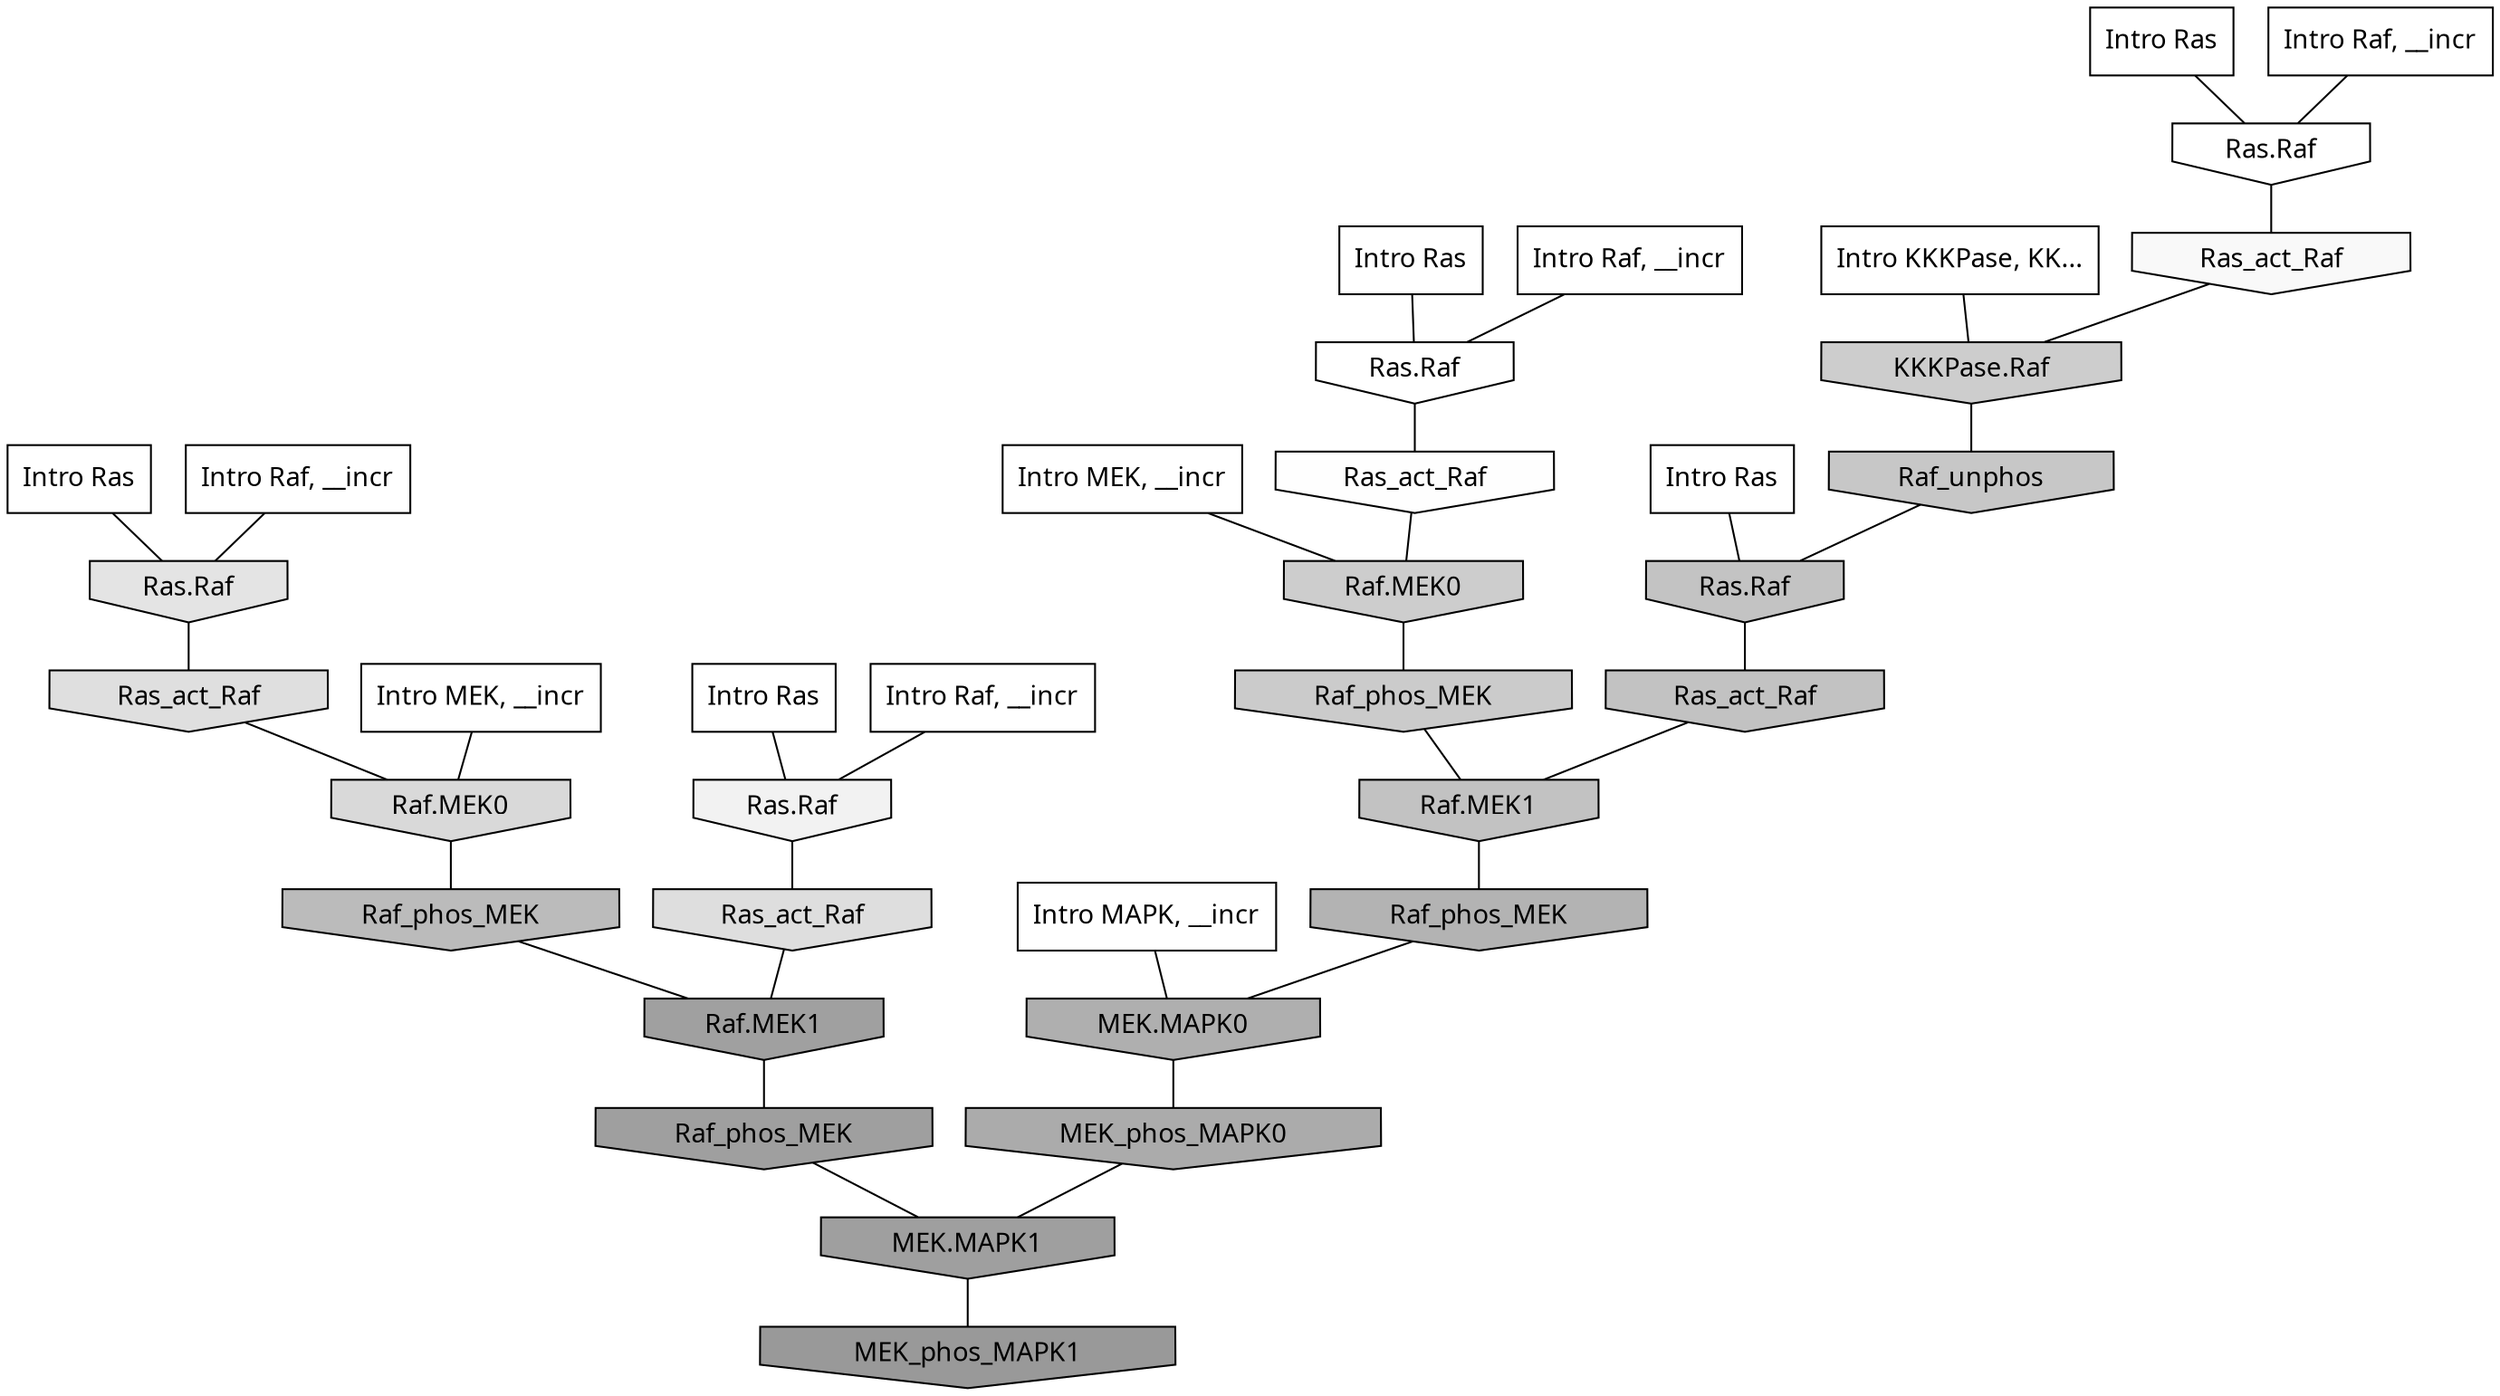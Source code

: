 digraph G{
  rankdir="TB";
  ranksep=0.30;
  node [fontname="CMU Serif"];
  edge [fontname="CMU Serif"];
  
  9 [label="Intro Ras", shape=rectangle, style=filled, fillcolor="0.000 0.000 1.000"]
  
  35 [label="Intro Ras", shape=rectangle, style=filled, fillcolor="0.000 0.000 1.000"]
  
  41 [label="Intro Ras", shape=rectangle, style=filled, fillcolor="0.000 0.000 1.000"]
  
  49 [label="Intro Ras", shape=rectangle, style=filled, fillcolor="0.000 0.000 1.000"]
  
  73 [label="Intro Ras", shape=rectangle, style=filled, fillcolor="0.000 0.000 1.000"]
  
  267 [label="Intro Raf, __incr", shape=rectangle, style=filled, fillcolor="0.000 0.000 1.000"]
  
  713 [label="Intro Raf, __incr", shape=rectangle, style=filled, fillcolor="0.000 0.000 1.000"]
  
  824 [label="Intro Raf, __incr", shape=rectangle, style=filled, fillcolor="0.000 0.000 1.000"]
  
  938 [label="Intro Raf, __incr", shape=rectangle, style=filled, fillcolor="0.000 0.000 1.000"]
  
  1270 [label="Intro MEK, __incr", shape=rectangle, style=filled, fillcolor="0.000 0.000 1.000"]
  
  1978 [label="Intro MEK, __incr", shape=rectangle, style=filled, fillcolor="0.000 0.000 1.000"]
  
  2939 [label="Intro MAPK, __incr", shape=rectangle, style=filled, fillcolor="0.000 0.000 1.000"]
  
  3183 [label="Intro KKKPase, KK...", shape=rectangle, style=filled, fillcolor="0.000 0.000 1.000"]
  
  3267 [label="Ras.Raf", shape=invhouse, style=filled, fillcolor="0.000 0.000 1.000"]
  
  3301 [label="Ras.Raf", shape=invhouse, style=filled, fillcolor="0.000 0.000 1.000"]
  
  3336 [label="Ras_act_Raf", shape=invhouse, style=filled, fillcolor="0.000 0.000 0.996"]
  
  3472 [label="Ras_act_Raf", shape=invhouse, style=filled, fillcolor="0.000 0.000 0.973"]
  
  3656 [label="Ras.Raf", shape=invhouse, style=filled, fillcolor="0.000 0.000 0.947"]
  
  4359 [label="Ras.Raf", shape=invhouse, style=filled, fillcolor="0.000 0.000 0.893"]
  
  4646 [label="Ras_act_Raf", shape=invhouse, style=filled, fillcolor="0.000 0.000 0.873"]
  
  4745 [label="Ras_act_Raf", shape=invhouse, style=filled, fillcolor="0.000 0.000 0.868"]
  
  4980 [label="Raf.MEK0", shape=invhouse, style=filled, fillcolor="0.000 0.000 0.851"]
  
  5742 [label="Raf.MEK0", shape=invhouse, style=filled, fillcolor="0.000 0.000 0.804"]
  
  5812 [label="KKKPase.Raf", shape=invhouse, style=filled, fillcolor="0.000 0.000 0.801"]
  
  5965 [label="Raf_phos_MEK", shape=invhouse, style=filled, fillcolor="0.000 0.000 0.793"]
  
  6199 [label="Raf_unphos", shape=invhouse, style=filled, fillcolor="0.000 0.000 0.778"]
  
  6567 [label="Ras.Raf", shape=invhouse, style=filled, fillcolor="0.000 0.000 0.763"]
  
  6675 [label="Ras_act_Raf", shape=invhouse, style=filled, fillcolor="0.000 0.000 0.758"]
  
  6678 [label="Raf.MEK1", shape=invhouse, style=filled, fillcolor="0.000 0.000 0.758"]
  
  7422 [label="Raf_phos_MEK", shape=invhouse, style=filled, fillcolor="0.000 0.000 0.731"]
  
  8329 [label="Raf_phos_MEK", shape=invhouse, style=filled, fillcolor="0.000 0.000 0.701"]
  
  8822 [label="MEK.MAPK0", shape=invhouse, style=filled, fillcolor="0.000 0.000 0.685"]
  
  9299 [label="MEK_phos_MAPK0", shape=invhouse, style=filled, fillcolor="0.000 0.000 0.671"]
  
  11306 [label="Raf.MEK1", shape=invhouse, style=filled, fillcolor="0.000 0.000 0.626"]
  
  11415 [label="Raf_phos_MEK", shape=invhouse, style=filled, fillcolor="0.000 0.000 0.624"]
  
  11423 [label="MEK.MAPK1", shape=invhouse, style=filled, fillcolor="0.000 0.000 0.624"]
  
  12762 [label="MEK_phos_MAPK1", shape=invhouse, style=filled, fillcolor="0.000 0.000 0.600"]
  
  
  11423 -> 12762 [dir=none, color="0.000 0.000 0.000"] 
  11415 -> 11423 [dir=none, color="0.000 0.000 0.000"] 
  11306 -> 11415 [dir=none, color="0.000 0.000 0.000"] 
  9299 -> 11423 [dir=none, color="0.000 0.000 0.000"] 
  8822 -> 9299 [dir=none, color="0.000 0.000 0.000"] 
  8329 -> 8822 [dir=none, color="0.000 0.000 0.000"] 
  7422 -> 11306 [dir=none, color="0.000 0.000 0.000"] 
  6678 -> 8329 [dir=none, color="0.000 0.000 0.000"] 
  6675 -> 6678 [dir=none, color="0.000 0.000 0.000"] 
  6567 -> 6675 [dir=none, color="0.000 0.000 0.000"] 
  6199 -> 6567 [dir=none, color="0.000 0.000 0.000"] 
  5965 -> 6678 [dir=none, color="0.000 0.000 0.000"] 
  5812 -> 6199 [dir=none, color="0.000 0.000 0.000"] 
  5742 -> 5965 [dir=none, color="0.000 0.000 0.000"] 
  4980 -> 7422 [dir=none, color="0.000 0.000 0.000"] 
  4745 -> 11306 [dir=none, color="0.000 0.000 0.000"] 
  4646 -> 4980 [dir=none, color="0.000 0.000 0.000"] 
  4359 -> 4646 [dir=none, color="0.000 0.000 0.000"] 
  3656 -> 4745 [dir=none, color="0.000 0.000 0.000"] 
  3472 -> 5812 [dir=none, color="0.000 0.000 0.000"] 
  3336 -> 5742 [dir=none, color="0.000 0.000 0.000"] 
  3301 -> 3336 [dir=none, color="0.000 0.000 0.000"] 
  3267 -> 3472 [dir=none, color="0.000 0.000 0.000"] 
  3183 -> 5812 [dir=none, color="0.000 0.000 0.000"] 
  2939 -> 8822 [dir=none, color="0.000 0.000 0.000"] 
  1978 -> 4980 [dir=none, color="0.000 0.000 0.000"] 
  1270 -> 5742 [dir=none, color="0.000 0.000 0.000"] 
  938 -> 3267 [dir=none, color="0.000 0.000 0.000"] 
  824 -> 3301 [dir=none, color="0.000 0.000 0.000"] 
  713 -> 4359 [dir=none, color="0.000 0.000 0.000"] 
  267 -> 3656 [dir=none, color="0.000 0.000 0.000"] 
  73 -> 3656 [dir=none, color="0.000 0.000 0.000"] 
  49 -> 3267 [dir=none, color="0.000 0.000 0.000"] 
  41 -> 3301 [dir=none, color="0.000 0.000 0.000"] 
  35 -> 6567 [dir=none, color="0.000 0.000 0.000"] 
  9 -> 4359 [dir=none, color="0.000 0.000 0.000"] 
  
  }
